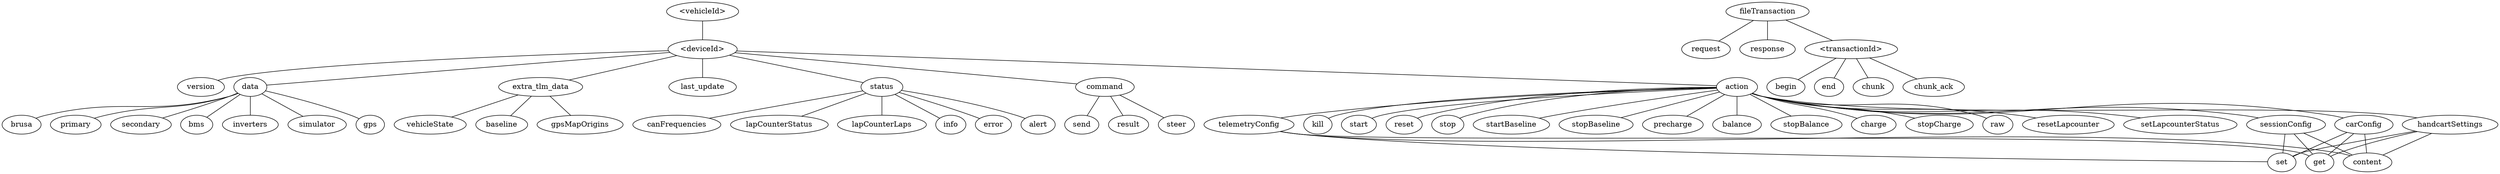 graph {
    "<vehicleId>";
"<vehicleId>" -- "<deviceId>";
"<deviceId>" -- "version";
"<deviceId>" -- "data";
"data" -- "primary";
"data" -- "secondary";
"data" -- "bms";
"data" -- "inverters";
"data" -- "simulator";
"data" -- "gps";
"data" -- "brusa";
"<deviceId>" -- "extra_tlm_data";
"extra_tlm_data" -- "vehicleState";
"extra_tlm_data" -- "baseline";
"extra_tlm_data" -- "gpsMapOrigins";
"<deviceId>" -- "last_update";
"<deviceId>" -- "status";
"status" -- "info";
"status" -- "error";
"status" -- "alert";
"status" -- "canFrequencies";
"status" -- "lapCounterStatus";
"status" -- "lapCounterLaps";
"<deviceId>" -- "command";
"command" -- "send";
"command" -- "result";
"command" -- "steer";
"fileTransaction" -- "request";
"fileTransaction" -- "response";
"fileTransaction" -- "<transactionId>";
"<transactionId>" -- "begin";
"<transactionId>" -- "end";
"<transactionId>" -- "chunk";
"<transactionId>" -- "chunk_ack";
"<deviceId>" -- "action";
"action" -- "telemetryConfig";
"telemetryConfig" -- "set";
"telemetryConfig" -- "get";
"telemetryConfig" -- "content";
"action" -- "sessionConfig";
"sessionConfig" -- "set";
"sessionConfig" -- "get";
"sessionConfig" -- "content";
"action" -- "carConfig";
"carConfig" -- "set";
"carConfig" -- "get";
"carConfig" -- "content";
"action" -- "handcartSettings";
"handcartSettings" -- "set";
"handcartSettings" -- "get";
"handcartSettings" -- "content";
"action" -- "kill";
"action" -- "start";
"action" -- "reset";
"action" -- "stop";
"action" -- "startBaseline";
"action" -- "stopBaseline";
"action" -- "precharge";
"action" -- "balance";
"action" -- "stopBalance";
"action" -- "charge";
"action" -- "stopCharge";
"action" -- "raw";
"action" -- "resetLapcounter";
"action" -- "setLapcounterStatus"
    }
